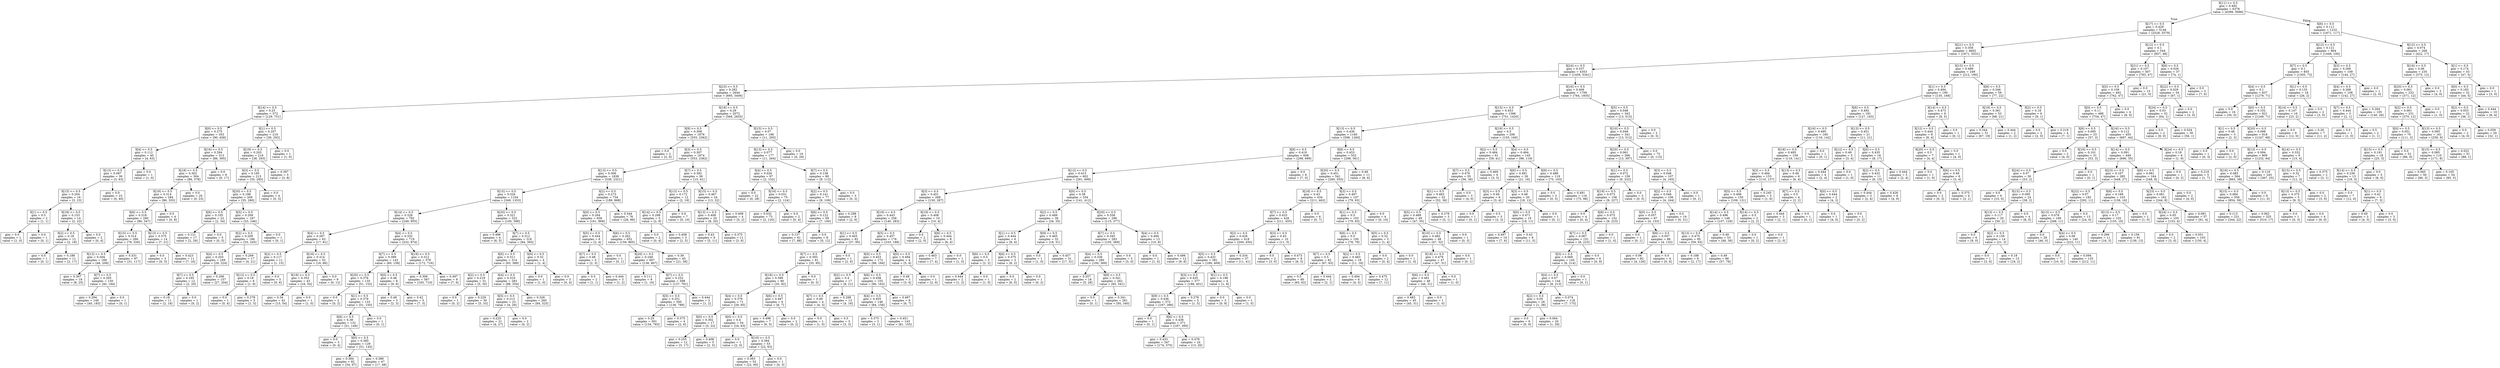 digraph Tree {
node [shape=box] ;
0 [label="X[11] <= 0.5\ngini = 0.492\nsamples = 6378\nvalue = [4399, 5696]"] ;
1 [label="X[17] <= 0.5\ngini = 0.429\nsamples = 5146\nvalue = [2528, 5579]"] ;
0 -> 1 [labeldistance=2.5, labelangle=45, headlabel="True"] ;
2 [label="X[21] <= 0.5\ngini = 0.356\nsamples = 4602\nvalue = [1671, 5531]"] ;
1 -> 2 ;
3 [label="X[24] <= 0.5\ngini = 0.337\nsamples = 4353\nvalue = [1459, 5341]"] ;
2 -> 3 ;
4 [label="X[23] <= 0.5\ngini = 0.282\nsamples = 2644\nvalue = [695, 3406]"] ;
3 -> 4 ;
5 [label="X[14] <= 0.5\ngini = 0.25\nsamples = 572\nvalue = [129, 751]"] ;
4 -> 5 ;
6 [label="X[0] <= 0.5\ngini = 0.275\nsamples = 353\nvalue = [90, 458]"] ;
5 -> 6 ;
7 [label="X[4] <= 0.5\ngini = 0.112\nsamples = 40\nvalue = [4, 63]"] ;
6 -> 7 ;
8 [label="X[13] <= 0.5\ngini = 0.087\nsamples = 39\nvalue = [3, 63]"] ;
7 -> 8 ;
9 [label="X[15] <= 0.5\ngini = 0.204\nsamples = 16\nvalue = [3, 23]"] ;
8 -> 9 ;
10 [label="X[1] <= 0.5\ngini = 0.5\nsamples = 2\nvalue = [1, 1]"] ;
9 -> 10 ;
11 [label="gini = 0.0\nsamples = 1\nvalue = [1, 0]"] ;
10 -> 11 ;
12 [label="gini = 0.0\nsamples = 1\nvalue = [0, 1]"] ;
10 -> 12 ;
13 [label="X[18] <= 0.5\ngini = 0.153\nsamples = 14\nvalue = [2, 22]"] ;
9 -> 13 ;
14 [label="X[2] <= 0.5\ngini = 0.18\nsamples = 12\nvalue = [2, 18]"] ;
13 -> 14 ;
15 [label="gini = 0.0\nsamples = 1\nvalue = [0, 1]"] ;
14 -> 15 ;
16 [label="gini = 0.188\nsamples = 11\nvalue = [2, 17]"] ;
14 -> 16 ;
17 [label="gini = 0.0\nsamples = 2\nvalue = [0, 4]"] ;
13 -> 17 ;
18 [label="gini = 0.0\nsamples = 23\nvalue = [0, 40]"] ;
8 -> 18 ;
19 [label="gini = 0.0\nsamples = 1\nvalue = [1, 0]"] ;
7 -> 19 ;
20 [label="X[16] <= 0.5\ngini = 0.294\nsamples = 313\nvalue = [86, 395]"] ;
6 -> 20 ;
21 [label="X[18] <= 0.5\ngini = 0.302\nsamples = 304\nvalue = [86, 378]"] ;
20 -> 21 ;
22 [label="X[19] <= 0.5\ngini = 0.314\nsamples = 284\nvalue = [86, 355]"] ;
21 -> 22 ;
23 [label="X[6] <= 0.5\ngini = 0.318\nsamples = 280\nvalue = [86, 347]"] ;
22 -> 23 ;
24 [label="X[15] <= 0.5\ngini = 0.314\nsamples = 266\nvalue = [79, 326]"] ;
23 -> 24 ;
25 [label="X[13] <= 0.5\ngini = 0.304\nsamples = 169\nvalue = [48, 209]"] ;
24 -> 25 ;
26 [label="gini = 0.367\nsamples = 19\nvalue = [8, 25]"] ;
25 -> 26 ;
27 [label="X[7] <= 0.5\ngini = 0.293\nsamples = 150\nvalue = [40, 184]"] ;
25 -> 27 ;
28 [label="gini = 0.294\nsamples = 149\nvalue = [40, 183]"] ;
27 -> 28 ;
29 [label="gini = 0.0\nsamples = 1\nvalue = [0, 1]"] ;
27 -> 29 ;
30 [label="gini = 0.331\nsamples = 97\nvalue = [31, 117]"] ;
24 -> 30 ;
31 [label="X[13] <= 0.5\ngini = 0.375\nsamples = 14\nvalue = [7, 21]"] ;
23 -> 31 ;
32 [label="gini = 0.0\nsamples = 3\nvalue = [0, 5]"] ;
31 -> 32 ;
33 [label="gini = 0.423\nsamples = 11\nvalue = [7, 16]"] ;
31 -> 33 ;
34 [label="gini = 0.0\nsamples = 4\nvalue = [0, 8]"] ;
22 -> 34 ;
35 [label="gini = 0.0\nsamples = 20\nvalue = [0, 23]"] ;
21 -> 35 ;
36 [label="gini = 0.0\nsamples = 9\nvalue = [0, 17]"] ;
20 -> 36 ;
37 [label="X[1] <= 0.5\ngini = 0.207\nsamples = 219\nvalue = [39, 293]"] ;
5 -> 37 ;
38 [label="X[19] <= 0.5\ngini = 0.203\nsamples = 218\nvalue = [38, 293]"] ;
37 -> 38 ;
39 [label="X[3] <= 0.5\ngini = 0.195\nsamples = 213\nvalue = [35, 285]"] ;
38 -> 39 ;
40 [label="X[20] <= 0.5\ngini = 0.198\nsamples = 209\nvalue = [35, 280]"] ;
39 -> 40 ;
41 [label="X[6] <= 0.5\ngini = 0.105\nsamples = 22\nvalue = [2, 34]"] ;
40 -> 41 ;
42 [label="gini = 0.121\nsamples = 17\nvalue = [2, 29]"] ;
41 -> 42 ;
43 [label="gini = 0.0\nsamples = 5\nvalue = [0, 5]"] ;
41 -> 43 ;
44 [label="X[5] <= 0.5\ngini = 0.209\nsamples = 187\nvalue = [33, 246]"] ;
40 -> 44 ;
45 [label="X[2] <= 0.5\ngini = 0.209\nsamples = 186\nvalue = [33, 245]"] ;
44 -> 45 ;
46 [label="X[4] <= 0.5\ngini = 0.203\nsamples = 169\nvalue = [29, 224]"] ;
45 -> 46 ;
47 [label="X[7] <= 0.5\ngini = 0.165\nsamples = 12\nvalue = [2, 20]"] ;
46 -> 47 ;
48 [label="gini = 0.18\nsamples = 11\nvalue = [2, 18]"] ;
47 -> 48 ;
49 [label="gini = 0.0\nsamples = 1\nvalue = [0, 2]"] ;
47 -> 49 ;
50 [label="gini = 0.206\nsamples = 157\nvalue = [27, 204]"] ;
46 -> 50 ;
51 [label="gini = 0.269\nsamples = 17\nvalue = [4, 21]"] ;
45 -> 51 ;
52 [label="gini = 0.0\nsamples = 1\nvalue = [0, 1]"] ;
44 -> 52 ;
53 [label="gini = 0.0\nsamples = 4\nvalue = [0, 5]"] ;
39 -> 53 ;
54 [label="gini = 0.397\nsamples = 5\nvalue = [3, 8]"] ;
38 -> 54 ;
55 [label="gini = 0.0\nsamples = 1\nvalue = [1, 0]"] ;
37 -> 55 ;
56 [label="X[18] <= 0.5\ngini = 0.29\nsamples = 2072\nvalue = [566, 2655]"] ;
4 -> 56 ;
57 [label="X[9] <= 0.5\ngini = 0.308\nsamples = 1876\nvalue = [555, 2362]"] ;
56 -> 57 ;
58 [label="gini = 0.0\nsamples = 2\nvalue = [2, 0]"] ;
57 -> 58 ;
59 [label="X[3] <= 0.5\ngini = 0.307\nsamples = 1874\nvalue = [553, 2362]"] ;
57 -> 59 ;
60 [label="X[13] <= 0.5\ngini = 0.306\nsamples = 1838\nvalue = [538, 2321]"] ;
59 -> 60 ;
61 [label="X[15] <= 0.5\ngini = 0.326\nsamples = 1104\nvalue = [349, 1353]"] ;
60 -> 61 ;
62 [label="X[14] <= 0.5\ngini = 0.328\nsamples = 782\nvalue = [249, 955]"] ;
61 -> 62 ;
63 [label="X[4] <= 0.5\ngini = 0.287\nsamples = 63\nvalue = [17, 81]"] ;
62 -> 63 ;
64 [label="X[2] <= 0.5\ngini = 0.117\nsamples = 11\nvalue = [1, 15]"] ;
63 -> 64 ;
65 [label="X[12] <= 0.5\ngini = 0.18\nsamples = 6\nvalue = [1, 9]"] ;
64 -> 65 ;
66 [label="gini = 0.0\nsamples = 1\nvalue = [0, 4]"] ;
65 -> 66 ;
67 [label="gini = 0.278\nsamples = 5\nvalue = [1, 5]"] ;
65 -> 67 ;
68 [label="gini = 0.0\nsamples = 5\nvalue = [0, 6]"] ;
64 -> 68 ;
69 [label="X[16] <= 0.5\ngini = 0.314\nsamples = 52\nvalue = [16, 66]"] ;
63 -> 69 ;
70 [label="X[19] <= 0.5\ngini = 0.353\nsamples = 43\nvalue = [16, 54]"] ;
69 -> 70 ;
71 [label="gini = 0.34\nsamples = 42\nvalue = [15, 54]"] ;
70 -> 71 ;
72 [label="gini = 0.0\nsamples = 1\nvalue = [1, 0]"] ;
70 -> 72 ;
73 [label="gini = 0.0\nsamples = 9\nvalue = [0, 12]"] ;
69 -> 73 ;
74 [label="X[4] <= 0.5\ngini = 0.332\nsamples = 719\nvalue = [232, 874]"] ;
62 -> 74 ;
75 [label="X[7] <= 0.5\ngini = 0.399\nsamples = 143\nvalue = [60, 158]"] ;
74 -> 75 ;
76 [label="X[20] <= 0.5\ngini = 0.376\nsamples = 135\nvalue = [51, 152]"] ;
75 -> 76 ;
77 [label="gini = 0.0\nsamples = 2\nvalue = [0, 2]"] ;
76 -> 77 ;
78 [label="X[1] <= 0.5\ngini = 0.379\nsamples = 133\nvalue = [51, 150]"] ;
76 -> 78 ;
79 [label="X[6] <= 0.5\ngini = 0.38\nsamples = 132\nvalue = [51, 149]"] ;
78 -> 79 ;
80 [label="gini = 0.0\nsamples = 3\nvalue = [0, 4]"] ;
79 -> 80 ;
81 [label="X[0] <= 0.5\ngini = 0.385\nsamples = 129\nvalue = [51, 145]"] ;
79 -> 81 ;
82 [label="gini = 0.384\nsamples = 82\nvalue = [34, 97]"] ;
81 -> 82 ;
83 [label="gini = 0.386\nsamples = 47\nvalue = [17, 48]"] ;
81 -> 83 ;
84 [label="gini = 0.0\nsamples = 1\nvalue = [0, 1]"] ;
78 -> 84 ;
85 [label="X[0] <= 0.5\ngini = 0.48\nsamples = 8\nvalue = [9, 6]"] ;
75 -> 85 ;
86 [label="gini = 0.48\nsamples = 3\nvalue = [2, 3]"] ;
85 -> 86 ;
87 [label="gini = 0.42\nsamples = 5\nvalue = [7, 3]"] ;
85 -> 87 ;
88 [label="X[19] <= 0.5\ngini = 0.312\nsamples = 576\nvalue = [172, 716]"] ;
74 -> 88 ;
89 [label="gini = 0.306\nsamples = 567\nvalue = [165, 710]"] ;
88 -> 89 ;
90 [label="gini = 0.497\nsamples = 9\nvalue = [7, 6]"] ;
88 -> 90 ;
91 [label="X[20] <= 0.5\ngini = 0.321\nsamples = 322\nvalue = [100, 398]"] ;
61 -> 91 ;
92 [label="gini = 0.496\nsamples = 4\nvalue = [6, 5]"] ;
91 -> 92 ;
93 [label="X[7] <= 0.5\ngini = 0.312\nsamples = 318\nvalue = [94, 393]"] ;
91 -> 93 ;
94 [label="X[0] <= 0.5\ngini = 0.311\nsamples = 314\nvalue = [93, 389]"] ;
93 -> 94 ;
95 [label="X[2] <= 0.5\ngini = 0.219\nsamples = 31\nvalue = [5, 35]"] ;
94 -> 95 ;
96 [label="gini = 0.0\nsamples = 1\nvalue = [0, 2]"] ;
95 -> 96 ;
97 [label="gini = 0.229\nsamples = 30\nvalue = [5, 33]"] ;
95 -> 97 ;
98 [label="X[4] <= 0.5\ngini = 0.319\nsamples = 283\nvalue = [88, 354]"] ;
94 -> 98 ;
99 [label="X[5] <= 0.5\ngini = 0.213\nsamples = 23\nvalue = [4, 29]"] ;
98 -> 99 ;
100 [label="gini = 0.225\nsamples = 21\nvalue = [4, 27]"] ;
99 -> 100 ;
101 [label="gini = 0.0\nsamples = 2\nvalue = [0, 2]"] ;
99 -> 101 ;
102 [label="gini = 0.326\nsamples = 260\nvalue = [84, 325]"] ;
98 -> 102 ;
103 [label="X[0] <= 0.5\ngini = 0.32\nsamples = 4\nvalue = [1, 4]"] ;
93 -> 103 ;
104 [label="gini = 0.0\nsamples = 1\nvalue = [1, 0]"] ;
103 -> 104 ;
105 [label="gini = 0.0\nsamples = 3\nvalue = [0, 4]"] ;
103 -> 105 ;
106 [label="X[2] <= 0.5\ngini = 0.273\nsamples = 734\nvalue = [189, 968]"] ;
60 -> 106 ;
107 [label="X[0] <= 0.5\ngini = 0.264\nsamples = 658\nvalue = [161, 869]"] ;
106 -> 107 ;
108 [label="X[5] <= 0.5\ngini = 0.444\nsamples = 6\nvalue = [2, 4]"] ;
107 -> 108 ;
109 [label="X[7] <= 0.5\ngini = 0.48\nsamples = 5\nvalue = [2, 3]"] ;
108 -> 109 ;
110 [label="gini = 0.5\nsamples = 2\nvalue = [1, 1]"] ;
109 -> 110 ;
111 [label="gini = 0.444\nsamples = 3\nvalue = [1, 2]"] ;
109 -> 111 ;
112 [label="gini = 0.0\nsamples = 1\nvalue = [0, 1]"] ;
108 -> 112 ;
113 [label="X[6] <= 0.5\ngini = 0.262\nsamples = 652\nvalue = [159, 865]"] ;
107 -> 113 ;
114 [label="X[20] <= 0.5\ngini = 0.249\nsamples = 607\nvalue = [138, 807]"] ;
113 -> 114 ;
115 [label="gini = 0.111\nsamples = 9\nvalue = [1, 16]"] ;
114 -> 115 ;
116 [label="X[7] <= 0.5\ngini = 0.252\nsamples = 598\nvalue = [137, 791]"] ;
114 -> 116 ;
117 [label="X[5] <= 0.5\ngini = 0.251\nsamples = 595\nvalue = [136, 789]"] ;
116 -> 117 ;
118 [label="gini = 0.25\nsamples = 591\nvalue = [134, 783]"] ;
117 -> 118 ;
119 [label="gini = 0.375\nsamples = 4\nvalue = [2, 6]"] ;
117 -> 119 ;
120 [label="gini = 0.444\nsamples = 3\nvalue = [1, 2]"] ;
116 -> 120 ;
121 [label="gini = 0.39\nsamples = 45\nvalue = [21, 58]"] ;
113 -> 121 ;
122 [label="gini = 0.344\nsamples = 76\nvalue = [28, 99]"] ;
106 -> 122 ;
123 [label="X[7] <= 0.5\ngini = 0.392\nsamples = 36\nvalue = [15, 41]"] ;
59 -> 123 ;
124 [label="X[13] <= 0.5\ngini = 0.172\nsamples = 12\nvalue = [2, 19]"] ;
123 -> 124 ;
125 [label="X[14] <= 0.5\ngini = 0.298\nsamples = 5\nvalue = [2, 9]"] ;
124 -> 125 ;
126 [label="gini = 0.0\nsamples = 2\nvalue = [0, 4]"] ;
125 -> 126 ;
127 [label="gini = 0.408\nsamples = 3\nvalue = [2, 5]"] ;
125 -> 127 ;
128 [label="gini = 0.0\nsamples = 7\nvalue = [0, 10]"] ;
124 -> 128 ;
129 [label="X[15] <= 0.5\ngini = 0.467\nsamples = 24\nvalue = [13, 22]"] ;
123 -> 129 ;
130 [label="X[13] <= 0.5\ngini = 0.408\nsamples = 20\nvalue = [8, 20]"] ;
129 -> 130 ;
131 [label="gini = 0.43\nsamples = 9\nvalue = [5, 11]"] ;
130 -> 131 ;
132 [label="gini = 0.375\nsamples = 11\nvalue = [3, 9]"] ;
130 -> 132 ;
133 [label="gini = 0.408\nsamples = 4\nvalue = [5, 2]"] ;
129 -> 133 ;
134 [label="X[15] <= 0.5\ngini = 0.07\nsamples = 196\nvalue = [11, 293]"] ;
56 -> 134 ;
135 [label="X[13] <= 0.5\ngini = 0.077\nsamples = 177\nvalue = [11, 264]"] ;
134 -> 135 ;
136 [label="X[4] <= 0.5\ngini = 0.026\nsamples = 97\nvalue = [2, 152]"] ;
135 -> 136 ;
137 [label="gini = 0.0\nsamples = 22\nvalue = [0, 28]"] ;
136 -> 137 ;
138 [label="X[16] <= 0.5\ngini = 0.031\nsamples = 75\nvalue = [2, 124]"] ;
136 -> 138 ;
139 [label="gini = 0.032\nsamples = 73\nvalue = [2, 120]"] ;
138 -> 139 ;
140 [label="gini = 0.0\nsamples = 2\nvalue = [0, 4]"] ;
138 -> 140 ;
141 [label="X[7] <= 0.5\ngini = 0.138\nsamples = 80\nvalue = [9, 112]"] ;
135 -> 141 ;
142 [label="X[2] <= 0.5\ngini = 0.141\nsamples = 77\nvalue = [9, 109]"] ;
141 -> 142 ;
143 [label="X[6] <= 0.5\ngini = 0.122\nsamples = 69\nvalue = [7, 100]"] ;
142 -> 143 ;
144 [label="gini = 0.137\nsamples = 61\nvalue = [7, 88]"] ;
143 -> 144 ;
145 [label="gini = 0.0\nsamples = 8\nvalue = [0, 12]"] ;
143 -> 145 ;
146 [label="gini = 0.298\nsamples = 8\nvalue = [2, 9]"] ;
142 -> 146 ;
147 [label="gini = 0.0\nsamples = 3\nvalue = [0, 3]"] ;
141 -> 147 ;
148 [label="gini = 0.0\nsamples = 19\nvalue = [0, 29]"] ;
134 -> 148 ;
149 [label="X[16] <= 0.5\ngini = 0.406\nsamples = 1709\nvalue = [764, 1935]"] ;
3 -> 149 ;
150 [label="X[15] <= 0.5\ngini = 0.453\nsamples = 1366\nvalue = [751, 1420]"] ;
149 -> 150 ;
151 [label="X[13] <= 0.5\ngini = 0.436\nsamples = 1160\nvalue = [596, 1260]"] ;
150 -> 151 ;
152 [label="X[8] <= 0.5\ngini = 0.419\nsamples = 608\nvalue = [298, 699]"] ;
151 -> 152 ;
153 [label="X[12] <= 0.5\ngini = 0.415\nsamples = 602\nvalue = [291, 699]"] ;
152 -> 153 ;
154 [label="X[3] <= 0.5\ngini = 0.451\nsamples = 268\nvalue = [150, 287]"] ;
153 -> 154 ;
155 [label="X[19] <= 0.5\ngini = 0.443\nsamples = 258\nvalue = [140, 283]"] ;
154 -> 155 ;
156 [label="X[1] <= 0.5\ngini = 0.403\nsamples = 82\nvalue = [37, 95]"] ;
155 -> 156 ;
157 [label="X[7] <= 0.5\ngini = 0.393\nsamples = 81\nvalue = [35, 95]"] ;
156 -> 157 ;
158 [label="X[18] <= 0.5\ngini = 0.399\nsamples = 80\nvalue = [35, 92]"] ;
157 -> 158 ;
159 [label="X[4] <= 0.5\ngini = 0.379\nsamples = 71\nvalue = [29, 85]"] ;
158 -> 159 ;
160 [label="X[0] <= 0.5\ngini = 0.302\nsamples = 17\nvalue = [5, 22]"] ;
159 -> 160 ;
161 [label="gini = 0.255\nsamples = 12\nvalue = [3, 17]"] ;
160 -> 161 ;
162 [label="gini = 0.408\nsamples = 5\nvalue = [2, 5]"] ;
160 -> 162 ;
163 [label="X[0] <= 0.5\ngini = 0.4\nsamples = 54\nvalue = [24, 63]"] ;
159 -> 163 ;
164 [label="gini = 0.0\nsamples = 1\nvalue = [2, 0]"] ;
163 -> 164 ;
165 [label="X[10] <= 0.5\ngini = 0.384\nsamples = 53\nvalue = [22, 63]"] ;
163 -> 165 ;
166 [label="gini = 0.393\nsamples = 52\nvalue = [22, 60]"] ;
165 -> 166 ;
167 [label="gini = 0.0\nsamples = 1\nvalue = [0, 3]"] ;
165 -> 167 ;
168 [label="X[6] <= 0.5\ngini = 0.497\nsamples = 9\nvalue = [6, 7]"] ;
158 -> 168 ;
169 [label="gini = 0.496\nsamples = 7\nvalue = [6, 5]"] ;
168 -> 169 ;
170 [label="gini = 0.0\nsamples = 2\nvalue = [0, 2]"] ;
168 -> 170 ;
171 [label="gini = 0.0\nsamples = 1\nvalue = [0, 3]"] ;
157 -> 171 ;
172 [label="gini = 0.0\nsamples = 1\nvalue = [2, 0]"] ;
156 -> 172 ;
173 [label="X[5] <= 0.5\ngini = 0.457\nsamples = 176\nvalue = [103, 188]"] ;
155 -> 173 ;
174 [label="X[0] <= 0.5\ngini = 0.453\nsamples = 172\nvalue = [98, 184]"] ;
173 -> 174 ;
175 [label="X[2] <= 0.5\ngini = 0.4\nsamples = 17\nvalue = [8, 21]"] ;
174 -> 175 ;
176 [label="X[7] <= 0.5\ngini = 0.49\nsamples = 4\nvalue = [4, 3]"] ;
175 -> 176 ;
177 [label="gini = 0.0\nsamples = 1\nvalue = [1, 0]"] ;
176 -> 177 ;
178 [label="gini = 0.5\nsamples = 3\nvalue = [3, 3]"] ;
176 -> 178 ;
179 [label="gini = 0.298\nsamples = 13\nvalue = [4, 18]"] ;
175 -> 179 ;
180 [label="X[6] <= 0.5\ngini = 0.458\nsamples = 155\nvalue = [90, 163]"] ;
174 -> 180 ;
181 [label="X[4] <= 0.5\ngini = 0.455\nsamples = 146\nvalue = [84, 156]"] ;
180 -> 181 ;
182 [label="gini = 0.375\nsamples = 3\nvalue = [3, 1]"] ;
181 -> 182 ;
183 [label="gini = 0.451\nsamples = 143\nvalue = [81, 155]"] ;
181 -> 183 ;
184 [label="gini = 0.497\nsamples = 9\nvalue = [6, 7]"] ;
180 -> 184 ;
185 [label="X[0] <= 0.5\ngini = 0.494\nsamples = 4\nvalue = [5, 4]"] ;
173 -> 185 ;
186 [label="gini = 0.49\nsamples = 3\nvalue = [3, 4]"] ;
185 -> 186 ;
187 [label="gini = 0.0\nsamples = 1\nvalue = [2, 0]"] ;
185 -> 187 ;
188 [label="X[19] <= 0.5\ngini = 0.408\nsamples = 10\nvalue = [10, 4]"] ;
154 -> 188 ;
189 [label="gini = 0.0\nsamples = 2\nvalue = [2, 0]"] ;
188 -> 189 ;
190 [label="X[6] <= 0.5\ngini = 0.444\nsamples = 8\nvalue = [8, 4]"] ;
188 -> 190 ;
191 [label="gini = 0.463\nsamples = 7\nvalue = [7, 4]"] ;
190 -> 191 ;
192 [label="gini = 0.0\nsamples = 1\nvalue = [1, 0]"] ;
190 -> 192 ;
193 [label="X[0] <= 0.5\ngini = 0.38\nsamples = 334\nvalue = [141, 412]"] ;
153 -> 193 ;
194 [label="X[2] <= 0.5\ngini = 0.489\nsamples = 38\nvalue = [26, 35]"] ;
193 -> 194 ;
195 [label="X[1] <= 0.5\ngini = 0.444\nsamples = 6\nvalue = [8, 4]"] ;
194 -> 195 ;
196 [label="X[6] <= 0.5\ngini = 0.5\nsamples = 3\nvalue = [2, 2]"] ;
195 -> 196 ;
197 [label="gini = 0.444\nsamples = 2\nvalue = [1, 2]"] ;
196 -> 197 ;
198 [label="gini = 0.0\nsamples = 1\nvalue = [1, 0]"] ;
196 -> 198 ;
199 [label="X[6] <= 0.5\ngini = 0.375\nsamples = 3\nvalue = [6, 2]"] ;
195 -> 199 ;
200 [label="gini = 0.0\nsamples = 2\nvalue = [6, 0]"] ;
199 -> 200 ;
201 [label="gini = 0.0\nsamples = 1\nvalue = [0, 2]"] ;
199 -> 201 ;
202 [label="X[9] <= 0.5\ngini = 0.465\nsamples = 32\nvalue = [18, 31]"] ;
194 -> 202 ;
203 [label="gini = 0.0\nsamples = 1\nvalue = [1, 0]"] ;
202 -> 203 ;
204 [label="gini = 0.457\nsamples = 31\nvalue = [17, 31]"] ;
202 -> 204 ;
205 [label="X[20] <= 0.5\ngini = 0.358\nsamples = 296\nvalue = [115, 377]"] ;
193 -> 205 ;
206 [label="X[7] <= 0.5\ngini = 0.345\nsamples = 283\nvalue = [105, 369]"] ;
205 -> 206 ;
207 [label="X[4] <= 0.5\ngini = 0.336\nsamples = 280\nvalue = [100, 369]"] ;
206 -> 207 ;
208 [label="gini = 0.257\nsamples = 18\nvalue = [5, 28]"] ;
207 -> 208 ;
209 [label="X[9] <= 0.5\ngini = 0.341\nsamples = 262\nvalue = [95, 341]"] ;
207 -> 209 ;
210 [label="gini = 0.0\nsamples = 1\nvalue = [0, 1]"] ;
209 -> 210 ;
211 [label="gini = 0.341\nsamples = 261\nvalue = [95, 340]"] ;
209 -> 211 ;
212 [label="gini = 0.0\nsamples = 3\nvalue = [5, 0]"] ;
206 -> 212 ;
213 [label="X[4] <= 0.5\ngini = 0.494\nsamples = 13\nvalue = [10, 8]"] ;
205 -> 213 ;
214 [label="gini = 0.0\nsamples = 1\nvalue = [1, 0]"] ;
213 -> 214 ;
215 [label="gini = 0.498\nsamples = 12\nvalue = [9, 8]"] ;
213 -> 215 ;
216 [label="gini = 0.0\nsamples = 6\nvalue = [7, 0]"] ;
152 -> 216 ;
217 [label="X[8] <= 0.5\ngini = 0.453\nsamples = 552\nvalue = [298, 561]"] ;
151 -> 217 ;
218 [label="X[20] <= 0.5\ngini = 0.451\nsamples = 541\nvalue = [290, 555]"] ;
217 -> 218 ;
219 [label="X[18] <= 0.5\ngini = 0.43\nsamples = 434\nvalue = [211, 462]"] ;
218 -> 219 ;
220 [label="X[7] <= 0.5\ngini = 0.433\nsamples = 428\nvalue = [211, 455]"] ;
219 -> 220 ;
221 [label="X[2] <= 0.5\ngini = 0.426\nsamples = 418\nvalue = [200, 450]"] ;
220 -> 221 ;
222 [label="X[5] <= 0.5\ngini = 0.432\nsamples = 381\nvalue = [189, 409]"] ;
221 -> 222 ;
223 [label="X[3] <= 0.5\ngini = 0.435\nsamples = 377\nvalue = [188, 401]"] ;
222 -> 223 ;
224 [label="X[9] <= 0.5\ngini = 0.436\nsamples = 372\nvalue = [187, 396]"] ;
223 -> 224 ;
225 [label="gini = 0.0\nsamples = 1\nvalue = [0, 1]"] ;
224 -> 225 ;
226 [label="X[6] <= 0.5\ngini = 0.436\nsamples = 371\nvalue = [187, 395]"] ;
224 -> 226 ;
227 [label="gini = 0.433\nsamples = 347\nvalue = [174, 375]"] ;
226 -> 227 ;
228 [label="gini = 0.478\nsamples = 24\nvalue = [13, 20]"] ;
226 -> 228 ;
229 [label="gini = 0.278\nsamples = 5\nvalue = [1, 5]"] ;
223 -> 229 ;
230 [label="X[1] <= 0.5\ngini = 0.198\nsamples = 4\nvalue = [1, 8]"] ;
222 -> 230 ;
231 [label="gini = 0.0\nsamples = 3\nvalue = [0, 8]"] ;
230 -> 231 ;
232 [label="gini = 0.0\nsamples = 1\nvalue = [1, 0]"] ;
230 -> 232 ;
233 [label="gini = 0.334\nsamples = 37\nvalue = [11, 41]"] ;
221 -> 233 ;
234 [label="X[3] <= 0.5\ngini = 0.43\nsamples = 10\nvalue = [11, 5]"] ;
220 -> 234 ;
235 [label="gini = 0.0\nsamples = 2\nvalue = [3, 0]"] ;
234 -> 235 ;
236 [label="gini = 0.473\nsamples = 8\nvalue = [8, 5]"] ;
234 -> 236 ;
237 [label="gini = 0.0\nsamples = 6\nvalue = [0, 7]"] ;
219 -> 237 ;
238 [label="X[3] <= 0.5\ngini = 0.497\nsamples = 107\nvalue = [79, 93]"] ;
218 -> 238 ;
239 [label="X[1] <= 0.5\ngini = 0.5\nsamples = 103\nvalue = [79, 83]"] ;
238 -> 239 ;
240 [label="X[6] <= 0.5\ngini = 0.5\nsamples = 100\nvalue = [78, 79]"] ;
239 -> 240 ;
241 [label="X[7] <= 0.5\ngini = 0.5\nsamples = 82\nvalue = [67, 63]"] ;
240 -> 241 ;
242 [label="gini = 0.5\nsamples = 80\nvalue = [65, 62]"] ;
241 -> 242 ;
243 [label="gini = 0.444\nsamples = 2\nvalue = [2, 1]"] ;
241 -> 243 ;
244 [label="X[2] <= 0.5\ngini = 0.483\nsamples = 18\nvalue = [11, 16]"] ;
240 -> 244 ;
245 [label="gini = 0.494\nsamples = 6\nvalue = [4, 5]"] ;
244 -> 245 ;
246 [label="gini = 0.475\nsamples = 12\nvalue = [7, 11]"] ;
244 -> 246 ;
247 [label="X[5] <= 0.5\ngini = 0.32\nsamples = 3\nvalue = [1, 4]"] ;
239 -> 247 ;
248 [label="gini = 0.0\nsamples = 2\nvalue = [0, 4]"] ;
247 -> 248 ;
249 [label="gini = 0.0\nsamples = 1\nvalue = [1, 0]"] ;
247 -> 249 ;
250 [label="gini = 0.0\nsamples = 4\nvalue = [0, 10]"] ;
238 -> 250 ;
251 [label="gini = 0.49\nsamples = 11\nvalue = [8, 6]"] ;
217 -> 251 ;
252 [label="X[19] <= 0.5\ngini = 0.5\nsamples = 206\nvalue = [155, 160]"] ;
150 -> 252 ;
253 [label="X[2] <= 0.5\ngini = 0.484\nsamples = 61\nvalue = [59, 41]"] ;
252 -> 253 ;
254 [label="X[7] <= 0.5\ngini = 0.476\nsamples = 55\nvalue = [56, 36]"] ;
253 -> 254 ;
255 [label="X[1] <= 0.5\ngini = 0.483\nsamples = 52\nvalue = [52, 36]"] ;
254 -> 255 ;
256 [label="X[5] <= 0.5\ngini = 0.489\nsamples = 49\nvalue = [47, 35]"] ;
255 -> 256 ;
257 [label="X[10] <= 0.5\ngini = 0.482\nsamples = 48\nvalue = [47, 32]"] ;
256 -> 257 ;
258 [label="X[18] <= 0.5\ngini = 0.479\nsamples = 47\nvalue = [47, 31]"] ;
257 -> 258 ;
259 [label="X[6] <= 0.5\ngini = 0.481\nsamples = 46\nvalue = [46, 31]"] ;
258 -> 259 ;
260 [label="gini = 0.483\nsamples = 45\nvalue = [45, 31]"] ;
259 -> 260 ;
261 [label="gini = 0.0\nsamples = 1\nvalue = [1, 0]"] ;
259 -> 261 ;
262 [label="gini = 0.0\nsamples = 1\nvalue = [1, 0]"] ;
258 -> 262 ;
263 [label="gini = 0.0\nsamples = 1\nvalue = [0, 1]"] ;
257 -> 263 ;
264 [label="gini = 0.0\nsamples = 1\nvalue = [0, 3]"] ;
256 -> 264 ;
265 [label="gini = 0.278\nsamples = 3\nvalue = [5, 1]"] ;
255 -> 265 ;
266 [label="gini = 0.0\nsamples = 3\nvalue = [4, 0]"] ;
254 -> 266 ;
267 [label="gini = 0.469\nsamples = 6\nvalue = [3, 5]"] ;
253 -> 267 ;
268 [label="X[4] <= 0.5\ngini = 0.494\nsamples = 145\nvalue = [96, 119]"] ;
252 -> 268 ;
269 [label="X[6] <= 0.5\ngini = 0.491\nsamples = 26\nvalue = [21, 16]"] ;
268 -> 269 ;
270 [label="X[3] <= 0.5\ngini = 0.49\nsamples = 6\nvalue = [3, 4]"] ;
269 -> 270 ;
271 [label="gini = 0.0\nsamples = 1\nvalue = [0, 1]"] ;
270 -> 271 ;
272 [label="gini = 0.5\nsamples = 5\nvalue = [3, 3]"] ;
270 -> 272 ;
273 [label="X[3] <= 0.5\ngini = 0.48\nsamples = 20\nvalue = [18, 12]"] ;
269 -> 273 ;
274 [label="X[0] <= 0.5\ngini = 0.471\nsamples = 19\nvalue = [18, 11]"] ;
273 -> 274 ;
275 [label="gini = 0.497\nsamples = 10\nvalue = [7, 6]"] ;
274 -> 275 ;
276 [label="gini = 0.43\nsamples = 9\nvalue = [11, 5]"] ;
274 -> 276 ;
277 [label="gini = 0.0\nsamples = 1\nvalue = [0, 1]"] ;
273 -> 277 ;
278 [label="X[9] <= 0.5\ngini = 0.488\nsamples = 119\nvalue = [75, 103]"] ;
268 -> 278 ;
279 [label="gini = 0.0\nsamples = 3\nvalue = [0, 5]"] ;
278 -> 279 ;
280 [label="gini = 0.491\nsamples = 116\nvalue = [75, 98]"] ;
278 -> 280 ;
281 [label="X[5] <= 0.5\ngini = 0.048\nsamples = 343\nvalue = [13, 515]"] ;
149 -> 281 ;
282 [label="X[10] <= 0.5\ngini = 0.048\nsamples = 341\nvalue = [13, 512]"] ;
281 -> 282 ;
283 [label="X[20] <= 0.5\ngini = 0.061\nsamples = 266\nvalue = [13, 397]"] ;
282 -> 283 ;
284 [label="X[1] <= 0.5\ngini = 0.072\nsamples = 159\nvalue = [9, 232]"] ;
283 -> 284 ;
285 [label="X[19] <= 0.5\ngini = 0.073\nsamples = 156\nvalue = [9, 227]"] ;
284 -> 285 ;
286 [label="gini = 0.0\nsamples = 4\nvalue = [0, 4]"] ;
285 -> 286 ;
287 [label="X[8] <= 0.5\ngini = 0.075\nsamples = 152\nvalue = [9, 223]"] ;
285 -> 287 ;
288 [label="X[7] <= 0.5\ngini = 0.067\nsamples = 151\nvalue = [8, 223]"] ;
287 -> 288 ;
289 [label="X[3] <= 0.5\ngini = 0.069\nsamples = 145\nvalue = [8, 214]"] ;
288 -> 289 ;
290 [label="X[4] <= 0.5\ngini = 0.07\nsamples = 144\nvalue = [8, 213]"] ;
289 -> 290 ;
291 [label="X[2] <= 0.5\ngini = 0.05\nsamples = 26\nvalue = [1, 38]"] ;
290 -> 291 ;
292 [label="gini = 0.0\nsamples = 6\nvalue = [0, 9]"] ;
291 -> 292 ;
293 [label="gini = 0.064\nsamples = 20\nvalue = [1, 29]"] ;
291 -> 293 ;
294 [label="gini = 0.074\nsamples = 118\nvalue = [7, 175]"] ;
290 -> 294 ;
295 [label="gini = 0.0\nsamples = 1\nvalue = [0, 1]"] ;
289 -> 295 ;
296 [label="gini = 0.0\nsamples = 6\nvalue = [0, 9]"] ;
288 -> 296 ;
297 [label="gini = 0.0\nsamples = 1\nvalue = [1, 0]"] ;
287 -> 297 ;
298 [label="gini = 0.0\nsamples = 3\nvalue = [0, 5]"] ;
284 -> 298 ;
299 [label="X[3] <= 0.5\ngini = 0.046\nsamples = 107\nvalue = [4, 165]"] ;
283 -> 299 ;
300 [label="X[2] <= 0.5\ngini = 0.046\nsamples = 106\nvalue = [4, 164]"] ;
299 -> 300 ;
301 [label="X[0] <= 0.5\ngini = 0.057\nsamples = 87\nvalue = [4, 133]"] ;
300 -> 301 ;
302 [label="gini = 0.0\nsamples = 1\nvalue = [0, 1]"] ;
301 -> 302 ;
303 [label="X[6] <= 0.5\ngini = 0.057\nsamples = 86\nvalue = [4, 132]"] ;
301 -> 303 ;
304 [label="gini = 0.06\nsamples = 82\nvalue = [4, 126]"] ;
303 -> 304 ;
305 [label="gini = 0.0\nsamples = 4\nvalue = [0, 6]"] ;
303 -> 305 ;
306 [label="gini = 0.0\nsamples = 19\nvalue = [0, 31]"] ;
300 -> 306 ;
307 [label="gini = 0.0\nsamples = 1\nvalue = [0, 1]"] ;
299 -> 307 ;
308 [label="gini = 0.0\nsamples = 75\nvalue = [0, 115]"] ;
282 -> 308 ;
309 [label="gini = 0.0\nsamples = 2\nvalue = [0, 3]"] ;
281 -> 309 ;
310 [label="X[15] <= 0.5\ngini = 0.499\nsamples = 249\nvalue = [212, 190]"] ;
2 -> 310 ;
311 [label="X[1] <= 0.5\ngini = 0.494\nsamples = 190\nvalue = [135, 168]"] ;
310 -> 311 ;
312 [label="X[6] <= 0.5\ngini = 0.492\nsamples = 181\nvalue = [127, 163]"] ;
311 -> 312 ;
313 [label="X[16] <= 0.5\ngini = 0.495\nsamples = 160\nvalue = [116, 142]"] ;
312 -> 313 ;
314 [label="X[18] <= 0.5\ngini = 0.495\nsamples = 159\nvalue = [116, 141]"] ;
313 -> 314 ;
315 [label="X[3] <= 0.5\ngini = 0.494\nsamples = 153\nvalue = [110, 137]"] ;
314 -> 315 ;
316 [label="X[5] <= 0.5\ngini = 0.496\nsamples = 150\nvalue = [109, 131]"] ;
315 -> 316 ;
317 [label="X[14] <= 0.5\ngini = 0.496\nsamples = 148\nvalue = [107, 129]"] ;
316 -> 317 ;
318 [label="X[13] <= 0.5\ngini = 0.475\nsamples = 95\nvalue = [59, 93]"] ;
317 -> 318 ;
319 [label="gini = 0.188\nsamples = 9\nvalue = [2, 17]"] ;
318 -> 319 ;
320 [label="gini = 0.49\nsamples = 86\nvalue = [57, 76]"] ;
318 -> 320 ;
321 [label="gini = 0.49\nsamples = 53\nvalue = [48, 36]"] ;
317 -> 321 ;
322 [label="X[14] <= 0.5\ngini = 0.5\nsamples = 2\nvalue = [2, 2]"] ;
316 -> 322 ;
323 [label="gini = 0.0\nsamples = 1\nvalue = [0, 2]"] ;
322 -> 323 ;
324 [label="gini = 0.0\nsamples = 1\nvalue = [2, 0]"] ;
322 -> 324 ;
325 [label="gini = 0.245\nsamples = 3\nvalue = [1, 6]"] ;
315 -> 325 ;
326 [label="X[13] <= 0.5\ngini = 0.48\nsamples = 6\nvalue = [6, 4]"] ;
314 -> 326 ;
327 [label="X[7] <= 0.5\ngini = 0.5\nsamples = 4\nvalue = [2, 2]"] ;
326 -> 327 ;
328 [label="gini = 0.444\nsamples = 3\nvalue = [2, 1]"] ;
327 -> 328 ;
329 [label="gini = 0.0\nsamples = 1\nvalue = [0, 1]"] ;
327 -> 329 ;
330 [label="X[0] <= 0.5\ngini = 0.444\nsamples = 2\nvalue = [4, 2]"] ;
326 -> 330 ;
331 [label="gini = 0.0\nsamples = 1\nvalue = [4, 0]"] ;
330 -> 331 ;
332 [label="gini = 0.0\nsamples = 1\nvalue = [0, 2]"] ;
330 -> 332 ;
333 [label="gini = 0.0\nsamples = 1\nvalue = [0, 1]"] ;
313 -> 333 ;
334 [label="X[13] <= 0.5\ngini = 0.451\nsamples = 21\nvalue = [11, 21]"] ;
312 -> 334 ;
335 [label="X[12] <= 0.5\ngini = 0.49\nsamples = 5\nvalue = [3, 4]"] ;
334 -> 335 ;
336 [label="gini = 0.444\nsamples = 4\nvalue = [2, 4]"] ;
335 -> 336 ;
337 [label="gini = 0.0\nsamples = 1\nvalue = [1, 0]"] ;
335 -> 337 ;
338 [label="X[0] <= 0.5\ngini = 0.435\nsamples = 16\nvalue = [8, 17]"] ;
334 -> 338 ;
339 [label="X[2] <= 0.5\ngini = 0.432\nsamples = 11\nvalue = [6, 13]"] ;
338 -> 339 ;
340 [label="gini = 0.444\nsamples = 3\nvalue = [2, 4]"] ;
339 -> 340 ;
341 [label="gini = 0.426\nsamples = 8\nvalue = [4, 9]"] ;
339 -> 341 ;
342 [label="gini = 0.444\nsamples = 5\nvalue = [2, 4]"] ;
338 -> 342 ;
343 [label="X[14] <= 0.5\ngini = 0.473\nsamples = 9\nvalue = [8, 5]"] ;
311 -> 343 ;
344 [label="X[12] <= 0.5\ngini = 0.444\nsamples = 8\nvalue = [8, 4]"] ;
343 -> 344 ;
345 [label="X[20] <= 0.5\ngini = 0.5\nsamples = 7\nvalue = [4, 4]"] ;
344 -> 345 ;
346 [label="gini = 0.0\nsamples = 1\nvalue = [1, 0]"] ;
345 -> 346 ;
347 [label="X[6] <= 0.5\ngini = 0.49\nsamples = 6\nvalue = [3, 4]"] ;
345 -> 347 ;
348 [label="gini = 0.0\nsamples = 2\nvalue = [0, 3]"] ;
347 -> 348 ;
349 [label="gini = 0.375\nsamples = 4\nvalue = [3, 1]"] ;
347 -> 349 ;
350 [label="gini = 0.0\nsamples = 1\nvalue = [4, 0]"] ;
344 -> 350 ;
351 [label="gini = 0.0\nsamples = 1\nvalue = [0, 1]"] ;
343 -> 351 ;
352 [label="X[6] <= 0.5\ngini = 0.346\nsamples = 59\nvalue = [77, 22]"] ;
310 -> 352 ;
353 [label="X[18] <= 0.5\ngini = 0.361\nsamples = 53\nvalue = [68, 21]"] ;
352 -> 353 ;
354 [label="gini = 0.344\nsamples = 51\nvalue = [67, 19]"] ;
353 -> 354 ;
355 [label="gini = 0.444\nsamples = 2\nvalue = [1, 2]"] ;
353 -> 355 ;
356 [label="X[2] <= 0.5\ngini = 0.18\nsamples = 6\nvalue = [9, 1]"] ;
352 -> 356 ;
357 [label="gini = 0.0\nsamples = 2\nvalue = [2, 0]"] ;
356 -> 357 ;
358 [label="gini = 0.219\nsamples = 4\nvalue = [7, 1]"] ;
356 -> 358 ;
359 [label="X[12] <= 0.5\ngini = 0.1\nsamples = 544\nvalue = [857, 48]"] ;
1 -> 359 ;
360 [label="X[21] <= 0.5\ngini = 0.107\nsamples = 507\nvalue = [783, 47]"] ;
359 -> 360 ;
361 [label="X[5] <= 0.5\ngini = 0.109\nsamples = 492\nvalue = [762, 47]"] ;
360 -> 361 ;
362 [label="X[0] <= 0.5\ngini = 0.11\nsamples = 488\nvalue = [754, 47]"] ;
361 -> 362 ;
363 [label="X[6] <= 0.5\ngini = 0.095\nsamples = 33\nvalue = [57, 3]"] ;
362 -> 363 ;
364 [label="gini = 0.0\nsamples = 2\nvalue = [4, 0]"] ;
363 -> 364 ;
365 [label="X[16] <= 0.5\ngini = 0.101\nsamples = 31\nvalue = [53, 3]"] ;
363 -> 365 ;
366 [label="X[24] <= 0.5\ngini = 0.07\nsamples = 30\nvalue = [53, 2]"] ;
365 -> 366 ;
367 [label="gini = 0.0\nsamples = 6\nvalue = [15, 0]"] ;
366 -> 367 ;
368 [label="X[15] <= 0.5\ngini = 0.095\nsamples = 24\nvalue = [38, 2]"] ;
366 -> 368 ;
369 [label="X[13] <= 0.5\ngini = 0.117\nsamples = 20\nvalue = [30, 2]"] ;
368 -> 369 ;
370 [label="gini = 0.0\nsamples = 6\nvalue = [9, 0]"] ;
369 -> 370 ;
371 [label="X[2] <= 0.5\ngini = 0.159\nsamples = 14\nvalue = [21, 2]"] ;
369 -> 371 ;
372 [label="gini = 0.0\nsamples = 1\nvalue = [3, 0]"] ;
371 -> 372 ;
373 [label="gini = 0.18\nsamples = 13\nvalue = [18, 2]"] ;
371 -> 373 ;
374 [label="gini = 0.0\nsamples = 4\nvalue = [8, 0]"] ;
368 -> 374 ;
375 [label="gini = 0.0\nsamples = 1\nvalue = [0, 1]"] ;
365 -> 375 ;
376 [label="X[16] <= 0.5\ngini = 0.112\nsamples = 455\nvalue = [697, 44]"] ;
362 -> 376 ;
377 [label="X[14] <= 0.5\ngini = 0.091\nsamples = 449\nvalue = [696, 35]"] ;
376 -> 377 ;
378 [label="X[23] <= 0.5\ngini = 0.107\nsamples = 285\nvalue = [448, 27]"] ;
377 -> 378 ;
379 [label="X[22] <= 0.5\ngini = 0.07\nsamples = 182\nvalue = [292, 11]"] ;
378 -> 379 ;
380 [label="X[13] <= 0.5\ngini = 0.076\nsamples = 169\nvalue = [268, 11]"] ;
379 -> 380 ;
381 [label="gini = 0.0\nsamples = 29\nvalue = [46, 0]"] ;
380 -> 381 ;
382 [label="X[4] <= 0.5\ngini = 0.09\nsamples = 140\nvalue = [222, 11]"] ;
380 -> 382 ;
383 [label="gini = 0.0\nsamples = 7\nvalue = [10, 0]"] ;
382 -> 383 ;
384 [label="gini = 0.094\nsamples = 133\nvalue = [212, 11]"] ;
382 -> 384 ;
385 [label="gini = 0.0\nsamples = 13\nvalue = [24, 0]"] ;
379 -> 385 ;
386 [label="X[6] <= 0.5\ngini = 0.169\nsamples = 103\nvalue = [156, 16]"] ;
378 -> 386 ;
387 [label="X[13] <= 0.5\ngini = 0.17\nsamples = 102\nvalue = [155, 16]"] ;
386 -> 387 ;
388 [label="gini = 0.266\nsamples = 11\nvalue = [16, 3]"] ;
387 -> 388 ;
389 [label="gini = 0.156\nsamples = 91\nvalue = [139, 13]"] ;
387 -> 389 ;
390 [label="gini = 0.0\nsamples = 1\nvalue = [1, 0]"] ;
386 -> 390 ;
391 [label="X[6] <= 0.5\ngini = 0.061\nsamples = 164\nvalue = [248, 8]"] ;
377 -> 391 ;
392 [label="X[23] <= 0.5\ngini = 0.061\nsamples = 162\nvalue = [244, 8]"] ;
391 -> 392 ;
393 [label="X[24] <= 0.5\ngini = 0.05\nsamples = 105\nvalue = [153, 4]"] ;
392 -> 393 ;
394 [label="gini = 0.0\nsamples = 2\nvalue = [3, 0]"] ;
393 -> 394 ;
395 [label="gini = 0.051\nsamples = 103\nvalue = [150, 4]"] ;
393 -> 395 ;
396 [label="gini = 0.081\nsamples = 57\nvalue = [91, 4]"] ;
392 -> 396 ;
397 [label="gini = 0.0\nsamples = 2\nvalue = [4, 0]"] ;
391 -> 397 ;
398 [label="X[24] <= 0.5\ngini = 0.18\nsamples = 6\nvalue = [1, 9]"] ;
376 -> 398 ;
399 [label="gini = 0.0\nsamples = 1\nvalue = [0, 2]"] ;
398 -> 399 ;
400 [label="gini = 0.219\nsamples = 5\nvalue = [1, 7]"] ;
398 -> 400 ;
401 [label="gini = 0.0\nsamples = 4\nvalue = [8, 0]"] ;
361 -> 401 ;
402 [label="gini = 0.0\nsamples = 15\nvalue = [21, 0]"] ;
360 -> 402 ;
403 [label="X[6] <= 0.5\ngini = 0.026\nsamples = 37\nvalue = [74, 1]"] ;
359 -> 403 ;
404 [label="X[22] <= 0.5\ngini = 0.029\nsamples = 34\nvalue = [67, 1]"] ;
403 -> 404 ;
405 [label="X[24] <= 0.5\ngini = 0.03\nsamples = 32\nvalue = [64, 1]"] ;
404 -> 405 ;
406 [label="gini = 0.0\nsamples = 2\nvalue = [8, 0]"] ;
405 -> 406 ;
407 [label="gini = 0.034\nsamples = 30\nvalue = [56, 1]"] ;
405 -> 407 ;
408 [label="gini = 0.0\nsamples = 2\nvalue = [3, 0]"] ;
404 -> 408 ;
409 [label="gini = 0.0\nsamples = 3\nvalue = [7, 0]"] ;
403 -> 409 ;
410 [label="X[6] <= 0.5\ngini = 0.111\nsamples = 1232\nvalue = [1871, 117]"] ;
0 -> 410 [labeldistance=2.5, labelangle=-45, headlabel="False"] ;
411 [label="X[12] <= 0.5\ngini = 0.121\nsamples = 964\nvalue = [1449, 100]"] ;
410 -> 411 ;
412 [label="X[7] <= 0.5\ngini = 0.1\nsamples = 855\nvalue = [1305, 73]"] ;
411 -> 412 ;
413 [label="X[4] <= 0.5\ngini = 0.1\nsamples = 837\nvalue = [1279, 71]"] ;
412 -> 413 ;
414 [label="gini = 0.0\nsamples = 16\nvalue = [30, 0]"] ;
413 -> 414 ;
415 [label="X[0] <= 0.5\ngini = 0.102\nsamples = 821\nvalue = [1249, 71]"] ;
413 -> 415 ;
416 [label="X[1] <= 0.5\ngini = 0.48\nsamples = 3\nvalue = [2, 3]"] ;
415 -> 416 ;
417 [label="gini = 0.0\nsamples = 1\nvalue = [0, 3]"] ;
416 -> 417 ;
418 [label="gini = 0.0\nsamples = 2\nvalue = [2, 0]"] ;
416 -> 418 ;
419 [label="X[20] <= 0.5\ngini = 0.098\nsamples = 818\nvalue = [1247, 68]"] ;
415 -> 419 ;
420 [label="X[13] <= 0.5\ngini = 0.094\nsamples = 809\nvalue = [1232, 64]"] ;
419 -> 420 ;
421 [label="X[16] <= 0.5\ngini = 0.083\nsamples = 564\nvalue = [865, 39]"] ;
420 -> 421 ;
422 [label="X[15] <= 0.5\ngini = 0.084\nsamples = 556\nvalue = [854, 39]"] ;
421 -> 422 ;
423 [label="gini = 0.113\nsamples = 231\nvalue = [344, 22]"] ;
422 -> 423 ;
424 [label="gini = 0.062\nsamples = 325\nvalue = [510, 17]"] ;
422 -> 424 ;
425 [label="gini = 0.0\nsamples = 8\nvalue = [11, 0]"] ;
421 -> 425 ;
426 [label="gini = 0.119\nsamples = 245\nvalue = [367, 25]"] ;
420 -> 426 ;
427 [label="X[14] <= 0.5\ngini = 0.332\nsamples = 9\nvalue = [15, 4]"] ;
419 -> 427 ;
428 [label="X[15] <= 0.5\ngini = 0.32\nsamples = 7\nvalue = [12, 3]"] ;
427 -> 428 ;
429 [label="X[13] <= 0.5\ngini = 0.375\nsamples = 5\nvalue = [9, 3]"] ;
428 -> 429 ;
430 [label="gini = 0.0\nsamples = 1\nvalue = [0, 3]"] ;
429 -> 430 ;
431 [label="gini = 0.0\nsamples = 4\nvalue = [9, 0]"] ;
429 -> 431 ;
432 [label="gini = 0.0\nsamples = 2\nvalue = [3, 0]"] ;
428 -> 432 ;
433 [label="gini = 0.375\nsamples = 2\nvalue = [3, 1]"] ;
427 -> 433 ;
434 [label="X[1] <= 0.5\ngini = 0.133\nsamples = 18\nvalue = [26, 2]"] ;
412 -> 434 ;
435 [label="X[14] <= 0.5\ngini = 0.147\nsamples = 16\nvalue = [23, 2]"] ;
434 -> 435 ;
436 [label="gini = 0.0\nsamples = 9\nvalue = [12, 0]"] ;
435 -> 436 ;
437 [label="gini = 0.26\nsamples = 7\nvalue = [11, 2]"] ;
435 -> 437 ;
438 [label="gini = 0.0\nsamples = 2\nvalue = [3, 0]"] ;
434 -> 438 ;
439 [label="X[3] <= 0.5\ngini = 0.266\nsamples = 109\nvalue = [144, 27]"] ;
411 -> 439 ;
440 [label="X[4] <= 0.5\ngini = 0.268\nsamples = 108\nvalue = [142, 27]"] ;
439 -> 440 ;
441 [label="X[7] <= 0.5\ngini = 0.444\nsamples = 3\nvalue = [2, 1]"] ;
440 -> 441 ;
442 [label="gini = 0.0\nsamples = 1\nvalue = [1, 0]"] ;
441 -> 442 ;
443 [label="gini = 0.5\nsamples = 2\nvalue = [1, 1]"] ;
441 -> 443 ;
444 [label="gini = 0.264\nsamples = 105\nvalue = [140, 26]"] ;
440 -> 444 ;
445 [label="gini = 0.0\nsamples = 1\nvalue = [2, 0]"] ;
439 -> 445 ;
446 [label="X[12] <= 0.5\ngini = 0.074\nsamples = 268\nvalue = [422, 17]"] ;
410 -> 446 ;
447 [label="X[16] <= 0.5\ngini = 0.06\nsamples = 235\nvalue = [375, 12]"] ;
446 -> 447 ;
448 [label="X[20] <= 0.5\ngini = 0.061\nsamples = 232\nvalue = [371, 12]"] ;
447 -> 448 ;
449 [label="X[2] <= 0.5\ngini = 0.061\nsamples = 231\nvalue = [370, 12]"] ;
448 -> 449 ;
450 [label="X[0] <= 0.5\ngini = 0.051\nsamples = 70\nvalue = [111, 3]"] ;
449 -> 450 ;
451 [label="X[15] <= 0.5\ngini = 0.191\nsamples = 18\nvalue = [25, 3]"] ;
450 -> 451 ;
452 [label="X[14] <= 0.5\ngini = 0.236\nsamples = 13\nvalue = [19, 3]"] ;
451 -> 452 ;
453 [label="gini = 0.0\nsamples = 7\nvalue = [12, 0]"] ;
452 -> 453 ;
454 [label="X[1] <= 0.5\ngini = 0.42\nsamples = 6\nvalue = [7, 3]"] ;
452 -> 454 ;
455 [label="gini = 0.49\nsamples = 3\nvalue = [4, 3]"] ;
454 -> 455 ;
456 [label="gini = 0.0\nsamples = 3\nvalue = [3, 0]"] ;
454 -> 456 ;
457 [label="gini = 0.0\nsamples = 5\nvalue = [6, 0]"] ;
451 -> 457 ;
458 [label="gini = 0.0\nsamples = 52\nvalue = [86, 0]"] ;
450 -> 458 ;
459 [label="X[13] <= 0.5\ngini = 0.065\nsamples = 161\nvalue = [259, 9]"] ;
449 -> 459 ;
460 [label="X[15] <= 0.5\ngini = 0.085\nsamples = 110\nvalue = [171, 8]"] ;
459 -> 460 ;
461 [label="gini = 0.065\nsamples = 56\nvalue = [86, 3]"] ;
460 -> 461 ;
462 [label="gini = 0.105\nsamples = 54\nvalue = [85, 5]"] ;
460 -> 462 ;
463 [label="gini = 0.022\nsamples = 51\nvalue = [88, 1]"] ;
459 -> 463 ;
464 [label="gini = 0.0\nsamples = 1\nvalue = [1, 0]"] ;
448 -> 464 ;
465 [label="gini = 0.0\nsamples = 3\nvalue = [4, 0]"] ;
447 -> 465 ;
466 [label="X[1] <= 0.5\ngini = 0.174\nsamples = 33\nvalue = [47, 5]"] ;
446 -> 466 ;
467 [label="X[0] <= 0.5\ngini = 0.183\nsamples = 32\nvalue = [44, 5]"] ;
466 -> 467 ;
468 [label="X[2] <= 0.5\ngini = 0.053\nsamples = 22\nvalue = [36, 1]"] ;
467 -> 468 ;
469 [label="gini = 0.0\nsamples = 2\nvalue = [4, 0]"] ;
468 -> 469 ;
470 [label="gini = 0.059\nsamples = 20\nvalue = [32, 1]"] ;
468 -> 470 ;
471 [label="gini = 0.444\nsamples = 10\nvalue = [8, 4]"] ;
467 -> 471 ;
472 [label="gini = 0.0\nsamples = 1\nvalue = [3, 0]"] ;
466 -> 472 ;
}
